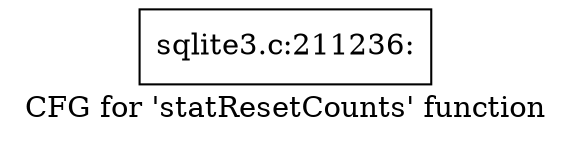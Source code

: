 digraph "CFG for 'statResetCounts' function" {
	label="CFG for 'statResetCounts' function";

	Node0x55c0fb70b1b0 [shape=record,label="{sqlite3.c:211236:}"];
}
